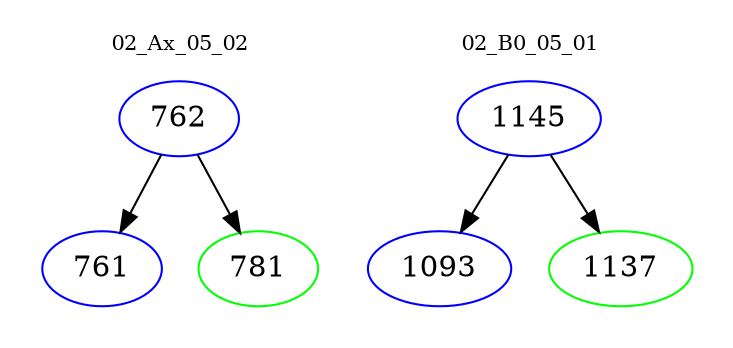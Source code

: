 digraph{
subgraph cluster_0 {
color = white
label = "02_Ax_05_02";
fontsize=10;
T0_762 [label="762", color="blue"]
T0_762 -> T0_761 [color="black"]
T0_761 [label="761", color="blue"]
T0_762 -> T0_781 [color="black"]
T0_781 [label="781", color="green"]
}
subgraph cluster_1 {
color = white
label = "02_B0_05_01";
fontsize=10;
T1_1145 [label="1145", color="blue"]
T1_1145 -> T1_1093 [color="black"]
T1_1093 [label="1093", color="blue"]
T1_1145 -> T1_1137 [color="black"]
T1_1137 [label="1137", color="green"]
}
}
